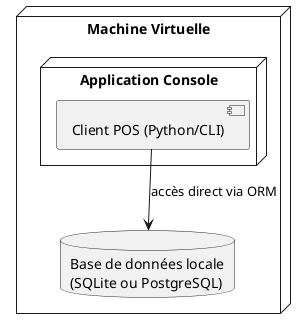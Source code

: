@startuml deployment-pos

node "Machine Virtuelle" {
  node "Application Console" {
    component "Client POS (Python/CLI)"
  }

  database "Base de données locale\n(SQLite ou PostgreSQL)" as DB
}

"Client POS (Python/CLI)" --> DB : accès direct via ORM

@enduml
